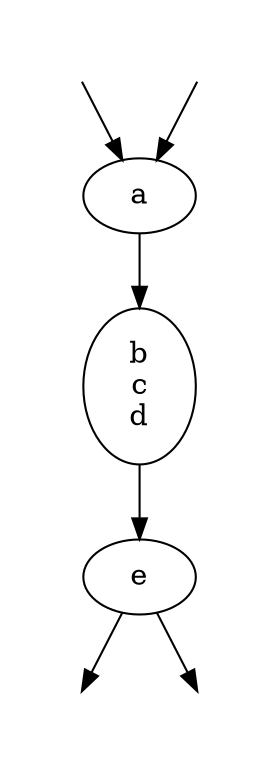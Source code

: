 digraph G {
graph [
name="chainX-compact"
]
1 [color=white label=""];
2 [color=white label=""];
3 [color=white label=""];
4 [color=white label=""];
a;
e;
"b
c
d";
1->a ;
2->a ;
e->3 ;
e->4 ;
a->"b
c
d" ;
"b
c
d"->e ;
}
